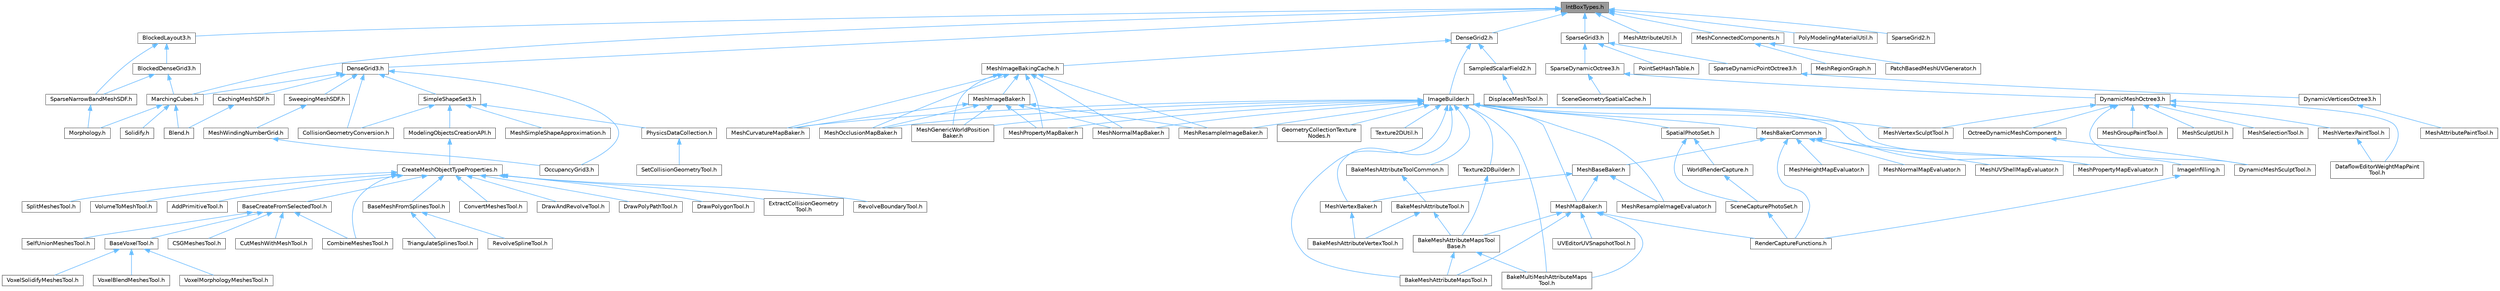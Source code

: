 digraph "IntBoxTypes.h"
{
 // INTERACTIVE_SVG=YES
 // LATEX_PDF_SIZE
  bgcolor="transparent";
  edge [fontname=Helvetica,fontsize=10,labelfontname=Helvetica,labelfontsize=10];
  node [fontname=Helvetica,fontsize=10,shape=box,height=0.2,width=0.4];
  Node1 [id="Node000001",label="IntBoxTypes.h",height=0.2,width=0.4,color="gray40", fillcolor="grey60", style="filled", fontcolor="black",tooltip=" "];
  Node1 -> Node2 [id="edge1_Node000001_Node000002",dir="back",color="steelblue1",style="solid",tooltip=" "];
  Node2 [id="Node000002",label="BlockedLayout3.h",height=0.2,width=0.4,color="grey40", fillcolor="white", style="filled",URL="$dc/d57/BlockedLayout3_8h.html",tooltip=" "];
  Node2 -> Node3 [id="edge2_Node000002_Node000003",dir="back",color="steelblue1",style="solid",tooltip=" "];
  Node3 [id="Node000003",label="BlockedDenseGrid3.h",height=0.2,width=0.4,color="grey40", fillcolor="white", style="filled",URL="$d1/ddb/BlockedDenseGrid3_8h.html",tooltip=" "];
  Node3 -> Node4 [id="edge3_Node000003_Node000004",dir="back",color="steelblue1",style="solid",tooltip=" "];
  Node4 [id="Node000004",label="MarchingCubes.h",height=0.2,width=0.4,color="grey40", fillcolor="white", style="filled",URL="$d8/d16/MarchingCubes_8h.html",tooltip=" "];
  Node4 -> Node5 [id="edge4_Node000004_Node000005",dir="back",color="steelblue1",style="solid",tooltip=" "];
  Node5 [id="Node000005",label="Blend.h",height=0.2,width=0.4,color="grey40", fillcolor="white", style="filled",URL="$d4/d80/Blend_8h.html",tooltip=" "];
  Node4 -> Node6 [id="edge5_Node000004_Node000006",dir="back",color="steelblue1",style="solid",tooltip=" "];
  Node6 [id="Node000006",label="Morphology.h",height=0.2,width=0.4,color="grey40", fillcolor="white", style="filled",URL="$d7/d60/Morphology_8h.html",tooltip=" "];
  Node4 -> Node7 [id="edge6_Node000004_Node000007",dir="back",color="steelblue1",style="solid",tooltip=" "];
  Node7 [id="Node000007",label="Solidify.h",height=0.2,width=0.4,color="grey40", fillcolor="white", style="filled",URL="$d0/ded/Solidify_8h.html",tooltip=" "];
  Node3 -> Node8 [id="edge7_Node000003_Node000008",dir="back",color="steelblue1",style="solid",tooltip=" "];
  Node8 [id="Node000008",label="SparseNarrowBandMeshSDF.h",height=0.2,width=0.4,color="grey40", fillcolor="white", style="filled",URL="$d2/d60/SparseNarrowBandMeshSDF_8h.html",tooltip=" "];
  Node8 -> Node6 [id="edge8_Node000008_Node000006",dir="back",color="steelblue1",style="solid",tooltip=" "];
  Node2 -> Node8 [id="edge9_Node000002_Node000008",dir="back",color="steelblue1",style="solid",tooltip=" "];
  Node1 -> Node9 [id="edge10_Node000001_Node000009",dir="back",color="steelblue1",style="solid",tooltip=" "];
  Node9 [id="Node000009",label="DenseGrid2.h",height=0.2,width=0.4,color="grey40", fillcolor="white", style="filled",URL="$dc/d2e/DenseGrid2_8h.html",tooltip=" "];
  Node9 -> Node10 [id="edge11_Node000009_Node000010",dir="back",color="steelblue1",style="solid",tooltip=" "];
  Node10 [id="Node000010",label="ImageBuilder.h",height=0.2,width=0.4,color="grey40", fillcolor="white", style="filled",URL="$da/d4a/ImageBuilder_8h.html",tooltip=" "];
  Node10 -> Node11 [id="edge12_Node000010_Node000011",dir="back",color="steelblue1",style="solid",tooltip=" "];
  Node11 [id="Node000011",label="BakeMeshAttributeMapsTool.h",height=0.2,width=0.4,color="grey40", fillcolor="white", style="filled",URL="$d8/d14/BakeMeshAttributeMapsTool_8h.html",tooltip=" "];
  Node10 -> Node12 [id="edge13_Node000010_Node000012",dir="back",color="steelblue1",style="solid",tooltip=" "];
  Node12 [id="Node000012",label="BakeMeshAttributeToolCommon.h",height=0.2,width=0.4,color="grey40", fillcolor="white", style="filled",URL="$d8/d75/BakeMeshAttributeToolCommon_8h.html",tooltip=" "];
  Node12 -> Node13 [id="edge14_Node000012_Node000013",dir="back",color="steelblue1",style="solid",tooltip=" "];
  Node13 [id="Node000013",label="BakeMeshAttributeTool.h",height=0.2,width=0.4,color="grey40", fillcolor="white", style="filled",URL="$d0/d82/BakeMeshAttributeTool_8h.html",tooltip=" "];
  Node13 -> Node14 [id="edge15_Node000013_Node000014",dir="back",color="steelblue1",style="solid",tooltip=" "];
  Node14 [id="Node000014",label="BakeMeshAttributeMapsTool\lBase.h",height=0.2,width=0.4,color="grey40", fillcolor="white", style="filled",URL="$dc/d68/BakeMeshAttributeMapsToolBase_8h.html",tooltip=" "];
  Node14 -> Node11 [id="edge16_Node000014_Node000011",dir="back",color="steelblue1",style="solid",tooltip=" "];
  Node14 -> Node15 [id="edge17_Node000014_Node000015",dir="back",color="steelblue1",style="solid",tooltip=" "];
  Node15 [id="Node000015",label="BakeMultiMeshAttributeMaps\lTool.h",height=0.2,width=0.4,color="grey40", fillcolor="white", style="filled",URL="$d7/d65/BakeMultiMeshAttributeMapsTool_8h.html",tooltip=" "];
  Node13 -> Node16 [id="edge18_Node000013_Node000016",dir="back",color="steelblue1",style="solid",tooltip=" "];
  Node16 [id="Node000016",label="BakeMeshAttributeVertexTool.h",height=0.2,width=0.4,color="grey40", fillcolor="white", style="filled",URL="$d6/d76/BakeMeshAttributeVertexTool_8h.html",tooltip=" "];
  Node10 -> Node15 [id="edge19_Node000010_Node000015",dir="back",color="steelblue1",style="solid",tooltip=" "];
  Node10 -> Node17 [id="edge20_Node000010_Node000017",dir="back",color="steelblue1",style="solid",tooltip=" "];
  Node17 [id="Node000017",label="GeometryCollectionTexture\lNodes.h",height=0.2,width=0.4,color="grey40", fillcolor="white", style="filled",URL="$d5/d81/GeometryCollectionTextureNodes_8h.html",tooltip=" "];
  Node10 -> Node18 [id="edge21_Node000010_Node000018",dir="back",color="steelblue1",style="solid",tooltip=" "];
  Node18 [id="Node000018",label="ImageInfilling.h",height=0.2,width=0.4,color="grey40", fillcolor="white", style="filled",URL="$d6/df4/ImageInfilling_8h.html",tooltip=" "];
  Node18 -> Node19 [id="edge22_Node000018_Node000019",dir="back",color="steelblue1",style="solid",tooltip=" "];
  Node19 [id="Node000019",label="RenderCaptureFunctions.h",height=0.2,width=0.4,color="grey40", fillcolor="white", style="filled",URL="$d3/dc6/RenderCaptureFunctions_8h.html",tooltip=" "];
  Node10 -> Node20 [id="edge23_Node000010_Node000020",dir="back",color="steelblue1",style="solid",tooltip=" "];
  Node20 [id="Node000020",label="MeshBakerCommon.h",height=0.2,width=0.4,color="grey40", fillcolor="white", style="filled",URL="$d9/d92/MeshBakerCommon_8h.html",tooltip=" "];
  Node20 -> Node21 [id="edge24_Node000020_Node000021",dir="back",color="steelblue1",style="solid",tooltip=" "];
  Node21 [id="Node000021",label="MeshBaseBaker.h",height=0.2,width=0.4,color="grey40", fillcolor="white", style="filled",URL="$d7/ddc/MeshBaseBaker_8h.html",tooltip=" "];
  Node21 -> Node22 [id="edge25_Node000021_Node000022",dir="back",color="steelblue1",style="solid",tooltip=" "];
  Node22 [id="Node000022",label="MeshMapBaker.h",height=0.2,width=0.4,color="grey40", fillcolor="white", style="filled",URL="$d5/d05/MeshMapBaker_8h.html",tooltip=" "];
  Node22 -> Node11 [id="edge26_Node000022_Node000011",dir="back",color="steelblue1",style="solid",tooltip=" "];
  Node22 -> Node14 [id="edge27_Node000022_Node000014",dir="back",color="steelblue1",style="solid",tooltip=" "];
  Node22 -> Node15 [id="edge28_Node000022_Node000015",dir="back",color="steelblue1",style="solid",tooltip=" "];
  Node22 -> Node19 [id="edge29_Node000022_Node000019",dir="back",color="steelblue1",style="solid",tooltip=" "];
  Node22 -> Node23 [id="edge30_Node000022_Node000023",dir="back",color="steelblue1",style="solid",tooltip=" "];
  Node23 [id="Node000023",label="UVEditorUVSnapshotTool.h",height=0.2,width=0.4,color="grey40", fillcolor="white", style="filled",URL="$d4/dd6/UVEditorUVSnapshotTool_8h.html",tooltip=" "];
  Node21 -> Node24 [id="edge31_Node000021_Node000024",dir="back",color="steelblue1",style="solid",tooltip=" "];
  Node24 [id="Node000024",label="MeshResampleImageEvaluator.h",height=0.2,width=0.4,color="grey40", fillcolor="white", style="filled",URL="$df/de3/MeshResampleImageEvaluator_8h.html",tooltip=" "];
  Node21 -> Node25 [id="edge32_Node000021_Node000025",dir="back",color="steelblue1",style="solid",tooltip=" "];
  Node25 [id="Node000025",label="MeshVertexBaker.h",height=0.2,width=0.4,color="grey40", fillcolor="white", style="filled",URL="$df/d96/MeshVertexBaker_8h.html",tooltip=" "];
  Node25 -> Node16 [id="edge33_Node000025_Node000016",dir="back",color="steelblue1",style="solid",tooltip=" "];
  Node20 -> Node26 [id="edge34_Node000020_Node000026",dir="back",color="steelblue1",style="solid",tooltip=" "];
  Node26 [id="Node000026",label="MeshHeightMapEvaluator.h",height=0.2,width=0.4,color="grey40", fillcolor="white", style="filled",URL="$df/d45/MeshHeightMapEvaluator_8h.html",tooltip=" "];
  Node20 -> Node27 [id="edge35_Node000020_Node000027",dir="back",color="steelblue1",style="solid",tooltip=" "];
  Node27 [id="Node000027",label="MeshNormalMapEvaluator.h",height=0.2,width=0.4,color="grey40", fillcolor="white", style="filled",URL="$da/d03/MeshNormalMapEvaluator_8h.html",tooltip=" "];
  Node20 -> Node28 [id="edge36_Node000020_Node000028",dir="back",color="steelblue1",style="solid",tooltip=" "];
  Node28 [id="Node000028",label="MeshPropertyMapEvaluator.h",height=0.2,width=0.4,color="grey40", fillcolor="white", style="filled",URL="$d5/d6f/MeshPropertyMapEvaluator_8h.html",tooltip=" "];
  Node20 -> Node29 [id="edge37_Node000020_Node000029",dir="back",color="steelblue1",style="solid",tooltip=" "];
  Node29 [id="Node000029",label="MeshUVShellMapEvaluator.h",height=0.2,width=0.4,color="grey40", fillcolor="white", style="filled",URL="$da/d27/MeshUVShellMapEvaluator_8h.html",tooltip=" "];
  Node20 -> Node19 [id="edge38_Node000020_Node000019",dir="back",color="steelblue1",style="solid",tooltip=" "];
  Node10 -> Node30 [id="edge39_Node000010_Node000030",dir="back",color="steelblue1",style="solid",tooltip=" "];
  Node30 [id="Node000030",label="MeshCurvatureMapBaker.h",height=0.2,width=0.4,color="grey40", fillcolor="white", style="filled",URL="$d8/ddd/MeshCurvatureMapBaker_8h.html",tooltip=" "];
  Node10 -> Node31 [id="edge40_Node000010_Node000031",dir="back",color="steelblue1",style="solid",tooltip=" "];
  Node31 [id="Node000031",label="MeshGenericWorldPosition\lBaker.h",height=0.2,width=0.4,color="grey40", fillcolor="white", style="filled",URL="$df/d9a/MeshGenericWorldPositionBaker_8h.html",tooltip=" "];
  Node10 -> Node22 [id="edge41_Node000010_Node000022",dir="back",color="steelblue1",style="solid",tooltip=" "];
  Node10 -> Node32 [id="edge42_Node000010_Node000032",dir="back",color="steelblue1",style="solid",tooltip=" "];
  Node32 [id="Node000032",label="MeshNormalMapBaker.h",height=0.2,width=0.4,color="grey40", fillcolor="white", style="filled",URL="$d5/dff/MeshNormalMapBaker_8h.html",tooltip=" "];
  Node10 -> Node33 [id="edge43_Node000010_Node000033",dir="back",color="steelblue1",style="solid",tooltip=" "];
  Node33 [id="Node000033",label="MeshOcclusionMapBaker.h",height=0.2,width=0.4,color="grey40", fillcolor="white", style="filled",URL="$dd/d77/MeshOcclusionMapBaker_8h.html",tooltip=" "];
  Node10 -> Node34 [id="edge44_Node000010_Node000034",dir="back",color="steelblue1",style="solid",tooltip=" "];
  Node34 [id="Node000034",label="MeshPropertyMapBaker.h",height=0.2,width=0.4,color="grey40", fillcolor="white", style="filled",URL="$d1/dcf/MeshPropertyMapBaker_8h.html",tooltip=" "];
  Node10 -> Node28 [id="edge45_Node000010_Node000028",dir="back",color="steelblue1",style="solid",tooltip=" "];
  Node10 -> Node35 [id="edge46_Node000010_Node000035",dir="back",color="steelblue1",style="solid",tooltip=" "];
  Node35 [id="Node000035",label="MeshResampleImageBaker.h",height=0.2,width=0.4,color="grey40", fillcolor="white", style="filled",URL="$d4/d00/MeshResampleImageBaker_8h.html",tooltip=" "];
  Node10 -> Node24 [id="edge47_Node000010_Node000024",dir="back",color="steelblue1",style="solid",tooltip=" "];
  Node10 -> Node25 [id="edge48_Node000010_Node000025",dir="back",color="steelblue1",style="solid",tooltip=" "];
  Node10 -> Node36 [id="edge49_Node000010_Node000036",dir="back",color="steelblue1",style="solid",tooltip=" "];
  Node36 [id="Node000036",label="MeshVertexSculptTool.h",height=0.2,width=0.4,color="grey40", fillcolor="white", style="filled",URL="$dc/da6/MeshVertexSculptTool_8h.html",tooltip=" "];
  Node10 -> Node37 [id="edge50_Node000010_Node000037",dir="back",color="steelblue1",style="solid",tooltip=" "];
  Node37 [id="Node000037",label="SpatialPhotoSet.h",height=0.2,width=0.4,color="grey40", fillcolor="white", style="filled",URL="$d4/de6/SpatialPhotoSet_8h.html",tooltip=" "];
  Node37 -> Node38 [id="edge51_Node000037_Node000038",dir="back",color="steelblue1",style="solid",tooltip=" "];
  Node38 [id="Node000038",label="SceneCapturePhotoSet.h",height=0.2,width=0.4,color="grey40", fillcolor="white", style="filled",URL="$da/d6b/SceneCapturePhotoSet_8h.html",tooltip=" "];
  Node38 -> Node19 [id="edge52_Node000038_Node000019",dir="back",color="steelblue1",style="solid",tooltip=" "];
  Node37 -> Node39 [id="edge53_Node000037_Node000039",dir="back",color="steelblue1",style="solid",tooltip=" "];
  Node39 [id="Node000039",label="WorldRenderCapture.h",height=0.2,width=0.4,color="grey40", fillcolor="white", style="filled",URL="$d2/db2/WorldRenderCapture_8h.html",tooltip=" "];
  Node39 -> Node38 [id="edge54_Node000039_Node000038",dir="back",color="steelblue1",style="solid",tooltip=" "];
  Node10 -> Node40 [id="edge55_Node000010_Node000040",dir="back",color="steelblue1",style="solid",tooltip=" "];
  Node40 [id="Node000040",label="Texture2DBuilder.h",height=0.2,width=0.4,color="grey40", fillcolor="white", style="filled",URL="$d9/d6e/Texture2DBuilder_8h.html",tooltip=" "];
  Node40 -> Node14 [id="edge56_Node000040_Node000014",dir="back",color="steelblue1",style="solid",tooltip=" "];
  Node10 -> Node41 [id="edge57_Node000010_Node000041",dir="back",color="steelblue1",style="solid",tooltip=" "];
  Node41 [id="Node000041",label="Texture2DUtil.h",height=0.2,width=0.4,color="grey40", fillcolor="white", style="filled",URL="$d5/d41/Texture2DUtil_8h.html",tooltip=" "];
  Node9 -> Node42 [id="edge58_Node000009_Node000042",dir="back",color="steelblue1",style="solid",tooltip=" "];
  Node42 [id="Node000042",label="MeshImageBakingCache.h",height=0.2,width=0.4,color="grey40", fillcolor="white", style="filled",URL="$dd/d09/MeshImageBakingCache_8h.html",tooltip=" "];
  Node42 -> Node30 [id="edge59_Node000042_Node000030",dir="back",color="steelblue1",style="solid",tooltip=" "];
  Node42 -> Node31 [id="edge60_Node000042_Node000031",dir="back",color="steelblue1",style="solid",tooltip=" "];
  Node42 -> Node43 [id="edge61_Node000042_Node000043",dir="back",color="steelblue1",style="solid",tooltip=" "];
  Node43 [id="Node000043",label="MeshImageBaker.h",height=0.2,width=0.4,color="grey40", fillcolor="white", style="filled",URL="$df/d35/MeshImageBaker_8h.html",tooltip=" "];
  Node43 -> Node30 [id="edge62_Node000043_Node000030",dir="back",color="steelblue1",style="solid",tooltip=" "];
  Node43 -> Node31 [id="edge63_Node000043_Node000031",dir="back",color="steelblue1",style="solid",tooltip=" "];
  Node43 -> Node32 [id="edge64_Node000043_Node000032",dir="back",color="steelblue1",style="solid",tooltip=" "];
  Node43 -> Node33 [id="edge65_Node000043_Node000033",dir="back",color="steelblue1",style="solid",tooltip=" "];
  Node43 -> Node34 [id="edge66_Node000043_Node000034",dir="back",color="steelblue1",style="solid",tooltip=" "];
  Node43 -> Node35 [id="edge67_Node000043_Node000035",dir="back",color="steelblue1",style="solid",tooltip=" "];
  Node42 -> Node32 [id="edge68_Node000042_Node000032",dir="back",color="steelblue1",style="solid",tooltip=" "];
  Node42 -> Node33 [id="edge69_Node000042_Node000033",dir="back",color="steelblue1",style="solid",tooltip=" "];
  Node42 -> Node34 [id="edge70_Node000042_Node000034",dir="back",color="steelblue1",style="solid",tooltip=" "];
  Node42 -> Node35 [id="edge71_Node000042_Node000035",dir="back",color="steelblue1",style="solid",tooltip=" "];
  Node9 -> Node44 [id="edge72_Node000009_Node000044",dir="back",color="steelblue1",style="solid",tooltip=" "];
  Node44 [id="Node000044",label="SampledScalarField2.h",height=0.2,width=0.4,color="grey40", fillcolor="white", style="filled",URL="$da/db2/SampledScalarField2_8h.html",tooltip=" "];
  Node44 -> Node45 [id="edge73_Node000044_Node000045",dir="back",color="steelblue1",style="solid",tooltip=" "];
  Node45 [id="Node000045",label="DisplaceMeshTool.h",height=0.2,width=0.4,color="grey40", fillcolor="white", style="filled",URL="$da/d28/DisplaceMeshTool_8h.html",tooltip=" "];
  Node1 -> Node46 [id="edge74_Node000001_Node000046",dir="back",color="steelblue1",style="solid",tooltip=" "];
  Node46 [id="Node000046",label="DenseGrid3.h",height=0.2,width=0.4,color="grey40", fillcolor="white", style="filled",URL="$d9/da6/DenseGrid3_8h.html",tooltip=" "];
  Node46 -> Node47 [id="edge75_Node000046_Node000047",dir="back",color="steelblue1",style="solid",tooltip=" "];
  Node47 [id="Node000047",label="CachingMeshSDF.h",height=0.2,width=0.4,color="grey40", fillcolor="white", style="filled",URL="$d3/de9/CachingMeshSDF_8h.html",tooltip=" "];
  Node47 -> Node5 [id="edge76_Node000047_Node000005",dir="back",color="steelblue1",style="solid",tooltip=" "];
  Node46 -> Node48 [id="edge77_Node000046_Node000048",dir="back",color="steelblue1",style="solid",tooltip=" "];
  Node48 [id="Node000048",label="CollisionGeometryConversion.h",height=0.2,width=0.4,color="grey40", fillcolor="white", style="filled",URL="$df/d0d/CollisionGeometryConversion_8h.html",tooltip=" "];
  Node46 -> Node4 [id="edge78_Node000046_Node000004",dir="back",color="steelblue1",style="solid",tooltip=" "];
  Node46 -> Node49 [id="edge79_Node000046_Node000049",dir="back",color="steelblue1",style="solid",tooltip=" "];
  Node49 [id="Node000049",label="OccupancyGrid3.h",height=0.2,width=0.4,color="grey40", fillcolor="white", style="filled",URL="$d5/d63/OccupancyGrid3_8h.html",tooltip=" "];
  Node46 -> Node50 [id="edge80_Node000046_Node000050",dir="back",color="steelblue1",style="solid",tooltip=" "];
  Node50 [id="Node000050",label="SimpleShapeSet3.h",height=0.2,width=0.4,color="grey40", fillcolor="white", style="filled",URL="$dc/ddb/SimpleShapeSet3_8h.html",tooltip=" "];
  Node50 -> Node48 [id="edge81_Node000050_Node000048",dir="back",color="steelblue1",style="solid",tooltip=" "];
  Node50 -> Node51 [id="edge82_Node000050_Node000051",dir="back",color="steelblue1",style="solid",tooltip=" "];
  Node51 [id="Node000051",label="MeshSimpleShapeApproximation.h",height=0.2,width=0.4,color="grey40", fillcolor="white", style="filled",URL="$dd/dc1/MeshSimpleShapeApproximation_8h.html",tooltip=" "];
  Node50 -> Node52 [id="edge83_Node000050_Node000052",dir="back",color="steelblue1",style="solid",tooltip=" "];
  Node52 [id="Node000052",label="ModelingObjectsCreationAPI.h",height=0.2,width=0.4,color="grey40", fillcolor="white", style="filled",URL="$df/d4c/ModelingObjectsCreationAPI_8h.html",tooltip=" "];
  Node52 -> Node53 [id="edge84_Node000052_Node000053",dir="back",color="steelblue1",style="solid",tooltip=" "];
  Node53 [id="Node000053",label="CreateMeshObjectTypeProperties.h",height=0.2,width=0.4,color="grey40", fillcolor="white", style="filled",URL="$d9/d04/CreateMeshObjectTypeProperties_8h.html",tooltip=" "];
  Node53 -> Node54 [id="edge85_Node000053_Node000054",dir="back",color="steelblue1",style="solid",tooltip=" "];
  Node54 [id="Node000054",label="AddPrimitiveTool.h",height=0.2,width=0.4,color="grey40", fillcolor="white", style="filled",URL="$d5/dbf/AddPrimitiveTool_8h.html",tooltip=" "];
  Node53 -> Node55 [id="edge86_Node000053_Node000055",dir="back",color="steelblue1",style="solid",tooltip=" "];
  Node55 [id="Node000055",label="BaseCreateFromSelectedTool.h",height=0.2,width=0.4,color="grey40", fillcolor="white", style="filled",URL="$de/dc7/BaseCreateFromSelectedTool_8h.html",tooltip=" "];
  Node55 -> Node56 [id="edge87_Node000055_Node000056",dir="back",color="steelblue1",style="solid",tooltip=" "];
  Node56 [id="Node000056",label="BaseVoxelTool.h",height=0.2,width=0.4,color="grey40", fillcolor="white", style="filled",URL="$db/d63/BaseVoxelTool_8h.html",tooltip=" "];
  Node56 -> Node57 [id="edge88_Node000056_Node000057",dir="back",color="steelblue1",style="solid",tooltip=" "];
  Node57 [id="Node000057",label="VoxelBlendMeshesTool.h",height=0.2,width=0.4,color="grey40", fillcolor="white", style="filled",URL="$da/d0e/VoxelBlendMeshesTool_8h.html",tooltip=" "];
  Node56 -> Node58 [id="edge89_Node000056_Node000058",dir="back",color="steelblue1",style="solid",tooltip=" "];
  Node58 [id="Node000058",label="VoxelMorphologyMeshesTool.h",height=0.2,width=0.4,color="grey40", fillcolor="white", style="filled",URL="$dc/d30/VoxelMorphologyMeshesTool_8h.html",tooltip=" "];
  Node56 -> Node59 [id="edge90_Node000056_Node000059",dir="back",color="steelblue1",style="solid",tooltip=" "];
  Node59 [id="Node000059",label="VoxelSolidifyMeshesTool.h",height=0.2,width=0.4,color="grey40", fillcolor="white", style="filled",URL="$de/da2/VoxelSolidifyMeshesTool_8h.html",tooltip=" "];
  Node55 -> Node60 [id="edge91_Node000055_Node000060",dir="back",color="steelblue1",style="solid",tooltip=" "];
  Node60 [id="Node000060",label="CSGMeshesTool.h",height=0.2,width=0.4,color="grey40", fillcolor="white", style="filled",URL="$db/dd1/CSGMeshesTool_8h.html",tooltip=" "];
  Node55 -> Node61 [id="edge92_Node000055_Node000061",dir="back",color="steelblue1",style="solid",tooltip=" "];
  Node61 [id="Node000061",label="CombineMeshesTool.h",height=0.2,width=0.4,color="grey40", fillcolor="white", style="filled",URL="$dd/da3/CombineMeshesTool_8h.html",tooltip=" "];
  Node55 -> Node62 [id="edge93_Node000055_Node000062",dir="back",color="steelblue1",style="solid",tooltip=" "];
  Node62 [id="Node000062",label="CutMeshWithMeshTool.h",height=0.2,width=0.4,color="grey40", fillcolor="white", style="filled",URL="$d2/d2c/CutMeshWithMeshTool_8h.html",tooltip=" "];
  Node55 -> Node63 [id="edge94_Node000055_Node000063",dir="back",color="steelblue1",style="solid",tooltip=" "];
  Node63 [id="Node000063",label="SelfUnionMeshesTool.h",height=0.2,width=0.4,color="grey40", fillcolor="white", style="filled",URL="$dc/dad/SelfUnionMeshesTool_8h.html",tooltip=" "];
  Node53 -> Node64 [id="edge95_Node000053_Node000064",dir="back",color="steelblue1",style="solid",tooltip=" "];
  Node64 [id="Node000064",label="BaseMeshFromSplinesTool.h",height=0.2,width=0.4,color="grey40", fillcolor="white", style="filled",URL="$da/d31/BaseMeshFromSplinesTool_8h.html",tooltip=" "];
  Node64 -> Node65 [id="edge96_Node000064_Node000065",dir="back",color="steelblue1",style="solid",tooltip=" "];
  Node65 [id="Node000065",label="RevolveSplineTool.h",height=0.2,width=0.4,color="grey40", fillcolor="white", style="filled",URL="$d3/d36/RevolveSplineTool_8h.html",tooltip=" "];
  Node64 -> Node66 [id="edge97_Node000064_Node000066",dir="back",color="steelblue1",style="solid",tooltip=" "];
  Node66 [id="Node000066",label="TriangulateSplinesTool.h",height=0.2,width=0.4,color="grey40", fillcolor="white", style="filled",URL="$d9/de6/TriangulateSplinesTool_8h.html",tooltip=" "];
  Node53 -> Node61 [id="edge98_Node000053_Node000061",dir="back",color="steelblue1",style="solid",tooltip=" "];
  Node53 -> Node67 [id="edge99_Node000053_Node000067",dir="back",color="steelblue1",style="solid",tooltip=" "];
  Node67 [id="Node000067",label="ConvertMeshesTool.h",height=0.2,width=0.4,color="grey40", fillcolor="white", style="filled",URL="$dc/d47/ConvertMeshesTool_8h.html",tooltip=" "];
  Node53 -> Node68 [id="edge100_Node000053_Node000068",dir="back",color="steelblue1",style="solid",tooltip=" "];
  Node68 [id="Node000068",label="DrawAndRevolveTool.h",height=0.2,width=0.4,color="grey40", fillcolor="white", style="filled",URL="$d8/d06/DrawAndRevolveTool_8h.html",tooltip=" "];
  Node53 -> Node69 [id="edge101_Node000053_Node000069",dir="back",color="steelblue1",style="solid",tooltip=" "];
  Node69 [id="Node000069",label="DrawPolyPathTool.h",height=0.2,width=0.4,color="grey40", fillcolor="white", style="filled",URL="$dc/d3e/DrawPolyPathTool_8h.html",tooltip=" "];
  Node53 -> Node70 [id="edge102_Node000053_Node000070",dir="back",color="steelblue1",style="solid",tooltip=" "];
  Node70 [id="Node000070",label="DrawPolygonTool.h",height=0.2,width=0.4,color="grey40", fillcolor="white", style="filled",URL="$d0/d15/DrawPolygonTool_8h.html",tooltip=" "];
  Node53 -> Node71 [id="edge103_Node000053_Node000071",dir="back",color="steelblue1",style="solid",tooltip=" "];
  Node71 [id="Node000071",label="ExtractCollisionGeometry\lTool.h",height=0.2,width=0.4,color="grey40", fillcolor="white", style="filled",URL="$d6/dbd/ExtractCollisionGeometryTool_8h.html",tooltip=" "];
  Node53 -> Node72 [id="edge104_Node000053_Node000072",dir="back",color="steelblue1",style="solid",tooltip=" "];
  Node72 [id="Node000072",label="RevolveBoundaryTool.h",height=0.2,width=0.4,color="grey40", fillcolor="white", style="filled",URL="$da/dce/RevolveBoundaryTool_8h.html",tooltip=" "];
  Node53 -> Node73 [id="edge105_Node000053_Node000073",dir="back",color="steelblue1",style="solid",tooltip=" "];
  Node73 [id="Node000073",label="SplitMeshesTool.h",height=0.2,width=0.4,color="grey40", fillcolor="white", style="filled",URL="$dc/d7f/SplitMeshesTool_8h.html",tooltip=" "];
  Node53 -> Node74 [id="edge106_Node000053_Node000074",dir="back",color="steelblue1",style="solid",tooltip=" "];
  Node74 [id="Node000074",label="VolumeToMeshTool.h",height=0.2,width=0.4,color="grey40", fillcolor="white", style="filled",URL="$de/d64/VolumeToMeshTool_8h.html",tooltip=" "];
  Node50 -> Node75 [id="edge107_Node000050_Node000075",dir="back",color="steelblue1",style="solid",tooltip=" "];
  Node75 [id="Node000075",label="PhysicsDataCollection.h",height=0.2,width=0.4,color="grey40", fillcolor="white", style="filled",URL="$d0/de2/PhysicsDataCollection_8h.html",tooltip=" "];
  Node75 -> Node76 [id="edge108_Node000075_Node000076",dir="back",color="steelblue1",style="solid",tooltip=" "];
  Node76 [id="Node000076",label="SetCollisionGeometryTool.h",height=0.2,width=0.4,color="grey40", fillcolor="white", style="filled",URL="$d0/de6/SetCollisionGeometryTool_8h.html",tooltip=" "];
  Node46 -> Node77 [id="edge109_Node000046_Node000077",dir="back",color="steelblue1",style="solid",tooltip=" "];
  Node77 [id="Node000077",label="SweepingMeshSDF.h",height=0.2,width=0.4,color="grey40", fillcolor="white", style="filled",URL="$d9/d76/SweepingMeshSDF_8h.html",tooltip=" "];
  Node77 -> Node78 [id="edge110_Node000077_Node000078",dir="back",color="steelblue1",style="solid",tooltip=" "];
  Node78 [id="Node000078",label="MeshWindingNumberGrid.h",height=0.2,width=0.4,color="grey40", fillcolor="white", style="filled",URL="$de/df0/MeshWindingNumberGrid_8h.html",tooltip=" "];
  Node78 -> Node49 [id="edge111_Node000078_Node000049",dir="back",color="steelblue1",style="solid",tooltip=" "];
  Node1 -> Node4 [id="edge112_Node000001_Node000004",dir="back",color="steelblue1",style="solid",tooltip=" "];
  Node1 -> Node79 [id="edge113_Node000001_Node000079",dir="back",color="steelblue1",style="solid",tooltip=" "];
  Node79 [id="Node000079",label="MeshAttributeUtil.h",height=0.2,width=0.4,color="grey40", fillcolor="white", style="filled",URL="$d6/db6/MeshAttributeUtil_8h.html",tooltip=" "];
  Node1 -> Node80 [id="edge114_Node000001_Node000080",dir="back",color="steelblue1",style="solid",tooltip=" "];
  Node80 [id="Node000080",label="MeshConnectedComponents.h",height=0.2,width=0.4,color="grey40", fillcolor="white", style="filled",URL="$dc/d07/MeshConnectedComponents_8h.html",tooltip=" "];
  Node80 -> Node81 [id="edge115_Node000080_Node000081",dir="back",color="steelblue1",style="solid",tooltip=" "];
  Node81 [id="Node000081",label="MeshRegionGraph.h",height=0.2,width=0.4,color="grey40", fillcolor="white", style="filled",URL="$d4/d1b/MeshRegionGraph_8h.html",tooltip=" "];
  Node80 -> Node82 [id="edge116_Node000080_Node000082",dir="back",color="steelblue1",style="solid",tooltip=" "];
  Node82 [id="Node000082",label="PatchBasedMeshUVGenerator.h",height=0.2,width=0.4,color="grey40", fillcolor="white", style="filled",URL="$df/df3/PatchBasedMeshUVGenerator_8h.html",tooltip=" "];
  Node1 -> Node83 [id="edge117_Node000001_Node000083",dir="back",color="steelblue1",style="solid",tooltip=" "];
  Node83 [id="Node000083",label="PolyModelingMaterialUtil.h",height=0.2,width=0.4,color="grey40", fillcolor="white", style="filled",URL="$d0/da4/PolyModelingMaterialUtil_8h.html",tooltip=" "];
  Node1 -> Node84 [id="edge118_Node000001_Node000084",dir="back",color="steelblue1",style="solid",tooltip=" "];
  Node84 [id="Node000084",label="SparseGrid2.h",height=0.2,width=0.4,color="grey40", fillcolor="white", style="filled",URL="$da/d84/SparseGrid2_8h.html",tooltip=" "];
  Node1 -> Node85 [id="edge119_Node000001_Node000085",dir="back",color="steelblue1",style="solid",tooltip=" "];
  Node85 [id="Node000085",label="SparseGrid3.h",height=0.2,width=0.4,color="grey40", fillcolor="white", style="filled",URL="$da/d35/SparseGrid3_8h.html",tooltip=" "];
  Node85 -> Node86 [id="edge120_Node000085_Node000086",dir="back",color="steelblue1",style="solid",tooltip=" "];
  Node86 [id="Node000086",label="PointSetHashTable.h",height=0.2,width=0.4,color="grey40", fillcolor="white", style="filled",URL="$dd/d74/PointSetHashTable_8h.html",tooltip=" "];
  Node85 -> Node87 [id="edge121_Node000085_Node000087",dir="back",color="steelblue1",style="solid",tooltip=" "];
  Node87 [id="Node000087",label="SparseDynamicOctree3.h",height=0.2,width=0.4,color="grey40", fillcolor="white", style="filled",URL="$df/d29/SparseDynamicOctree3_8h.html",tooltip=" "];
  Node87 -> Node88 [id="edge122_Node000087_Node000088",dir="back",color="steelblue1",style="solid",tooltip=" "];
  Node88 [id="Node000088",label="DynamicMeshOctree3.h",height=0.2,width=0.4,color="grey40", fillcolor="white", style="filled",URL="$d8/d9f/DynamicMeshOctree3_8h.html",tooltip=" "];
  Node88 -> Node89 [id="edge123_Node000088_Node000089",dir="back",color="steelblue1",style="solid",tooltip=" "];
  Node89 [id="Node000089",label="DataflowEditorWeightMapPaint\lTool.h",height=0.2,width=0.4,color="grey40", fillcolor="white", style="filled",URL="$db/d46/DataflowEditorWeightMapPaintTool_8h.html",tooltip=" "];
  Node88 -> Node90 [id="edge124_Node000088_Node000090",dir="back",color="steelblue1",style="solid",tooltip=" "];
  Node90 [id="Node000090",label="DynamicMeshSculptTool.h",height=0.2,width=0.4,color="grey40", fillcolor="white", style="filled",URL="$d6/d16/DynamicMeshSculptTool_8h.html",tooltip=" "];
  Node88 -> Node91 [id="edge125_Node000088_Node000091",dir="back",color="steelblue1",style="solid",tooltip=" "];
  Node91 [id="Node000091",label="MeshGroupPaintTool.h",height=0.2,width=0.4,color="grey40", fillcolor="white", style="filled",URL="$dd/d04/MeshGroupPaintTool_8h.html",tooltip=" "];
  Node88 -> Node92 [id="edge126_Node000088_Node000092",dir="back",color="steelblue1",style="solid",tooltip=" "];
  Node92 [id="Node000092",label="MeshSculptUtil.h",height=0.2,width=0.4,color="grey40", fillcolor="white", style="filled",URL="$dc/de1/MeshSculptUtil_8h.html",tooltip=" "];
  Node88 -> Node93 [id="edge127_Node000088_Node000093",dir="back",color="steelblue1",style="solid",tooltip=" "];
  Node93 [id="Node000093",label="MeshSelectionTool.h",height=0.2,width=0.4,color="grey40", fillcolor="white", style="filled",URL="$d8/d80/MeshSelectionTool_8h.html",tooltip=" "];
  Node88 -> Node94 [id="edge128_Node000088_Node000094",dir="back",color="steelblue1",style="solid",tooltip=" "];
  Node94 [id="Node000094",label="MeshVertexPaintTool.h",height=0.2,width=0.4,color="grey40", fillcolor="white", style="filled",URL="$db/d74/MeshVertexPaintTool_8h.html",tooltip=" "];
  Node94 -> Node89 [id="edge129_Node000094_Node000089",dir="back",color="steelblue1",style="solid",tooltip=" "];
  Node88 -> Node36 [id="edge130_Node000088_Node000036",dir="back",color="steelblue1",style="solid",tooltip=" "];
  Node88 -> Node95 [id="edge131_Node000088_Node000095",dir="back",color="steelblue1",style="solid",tooltip=" "];
  Node95 [id="Node000095",label="OctreeDynamicMeshComponent.h",height=0.2,width=0.4,color="grey40", fillcolor="white", style="filled",URL="$d9/d19/OctreeDynamicMeshComponent_8h.html",tooltip=" "];
  Node95 -> Node90 [id="edge132_Node000095_Node000090",dir="back",color="steelblue1",style="solid",tooltip=" "];
  Node87 -> Node96 [id="edge133_Node000087_Node000096",dir="back",color="steelblue1",style="solid",tooltip=" "];
  Node96 [id="Node000096",label="SceneGeometrySpatialCache.h",height=0.2,width=0.4,color="grey40", fillcolor="white", style="filled",URL="$d6/d6f/SceneGeometrySpatialCache_8h.html",tooltip=" "];
  Node85 -> Node97 [id="edge134_Node000085_Node000097",dir="back",color="steelblue1",style="solid",tooltip=" "];
  Node97 [id="Node000097",label="SparseDynamicPointOctree3.h",height=0.2,width=0.4,color="grey40", fillcolor="white", style="filled",URL="$d5/dba/SparseDynamicPointOctree3_8h.html",tooltip=" "];
  Node97 -> Node98 [id="edge135_Node000097_Node000098",dir="back",color="steelblue1",style="solid",tooltip=" "];
  Node98 [id="Node000098",label="DynamicVerticesOctree3.h",height=0.2,width=0.4,color="grey40", fillcolor="white", style="filled",URL="$df/d7e/DynamicVerticesOctree3_8h.html",tooltip=" "];
  Node98 -> Node99 [id="edge136_Node000098_Node000099",dir="back",color="steelblue1",style="solid",tooltip=" "];
  Node99 [id="Node000099",label="MeshAttributePaintTool.h",height=0.2,width=0.4,color="grey40", fillcolor="white", style="filled",URL="$d3/d29/MeshAttributePaintTool_8h.html",tooltip=" "];
}
